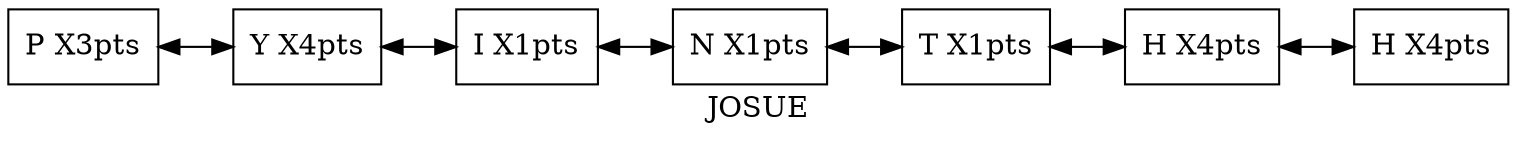 digraph Lista {
rankdir=LR;
node [shape=record];
Nodo0[label="P  X3pts"]
Nodo1[label="Y  X4pts"]
Nodo2[label="I  X1pts"]
Nodo3[label="N  X1pts"]
Nodo4[label="T  X1pts"]
Nodo5[label="H  X4pts"]
Nodo6[label="H  X4pts"]
Nodo0->Nodo1[dir=both];
Nodo1->Nodo2[dir=both];
Nodo2->Nodo3[dir=both];
Nodo3->Nodo4[dir=both];
Nodo4->Nodo5[dir=both];
Nodo5->Nodo6[dir=both];
label="JOSUE";
}
